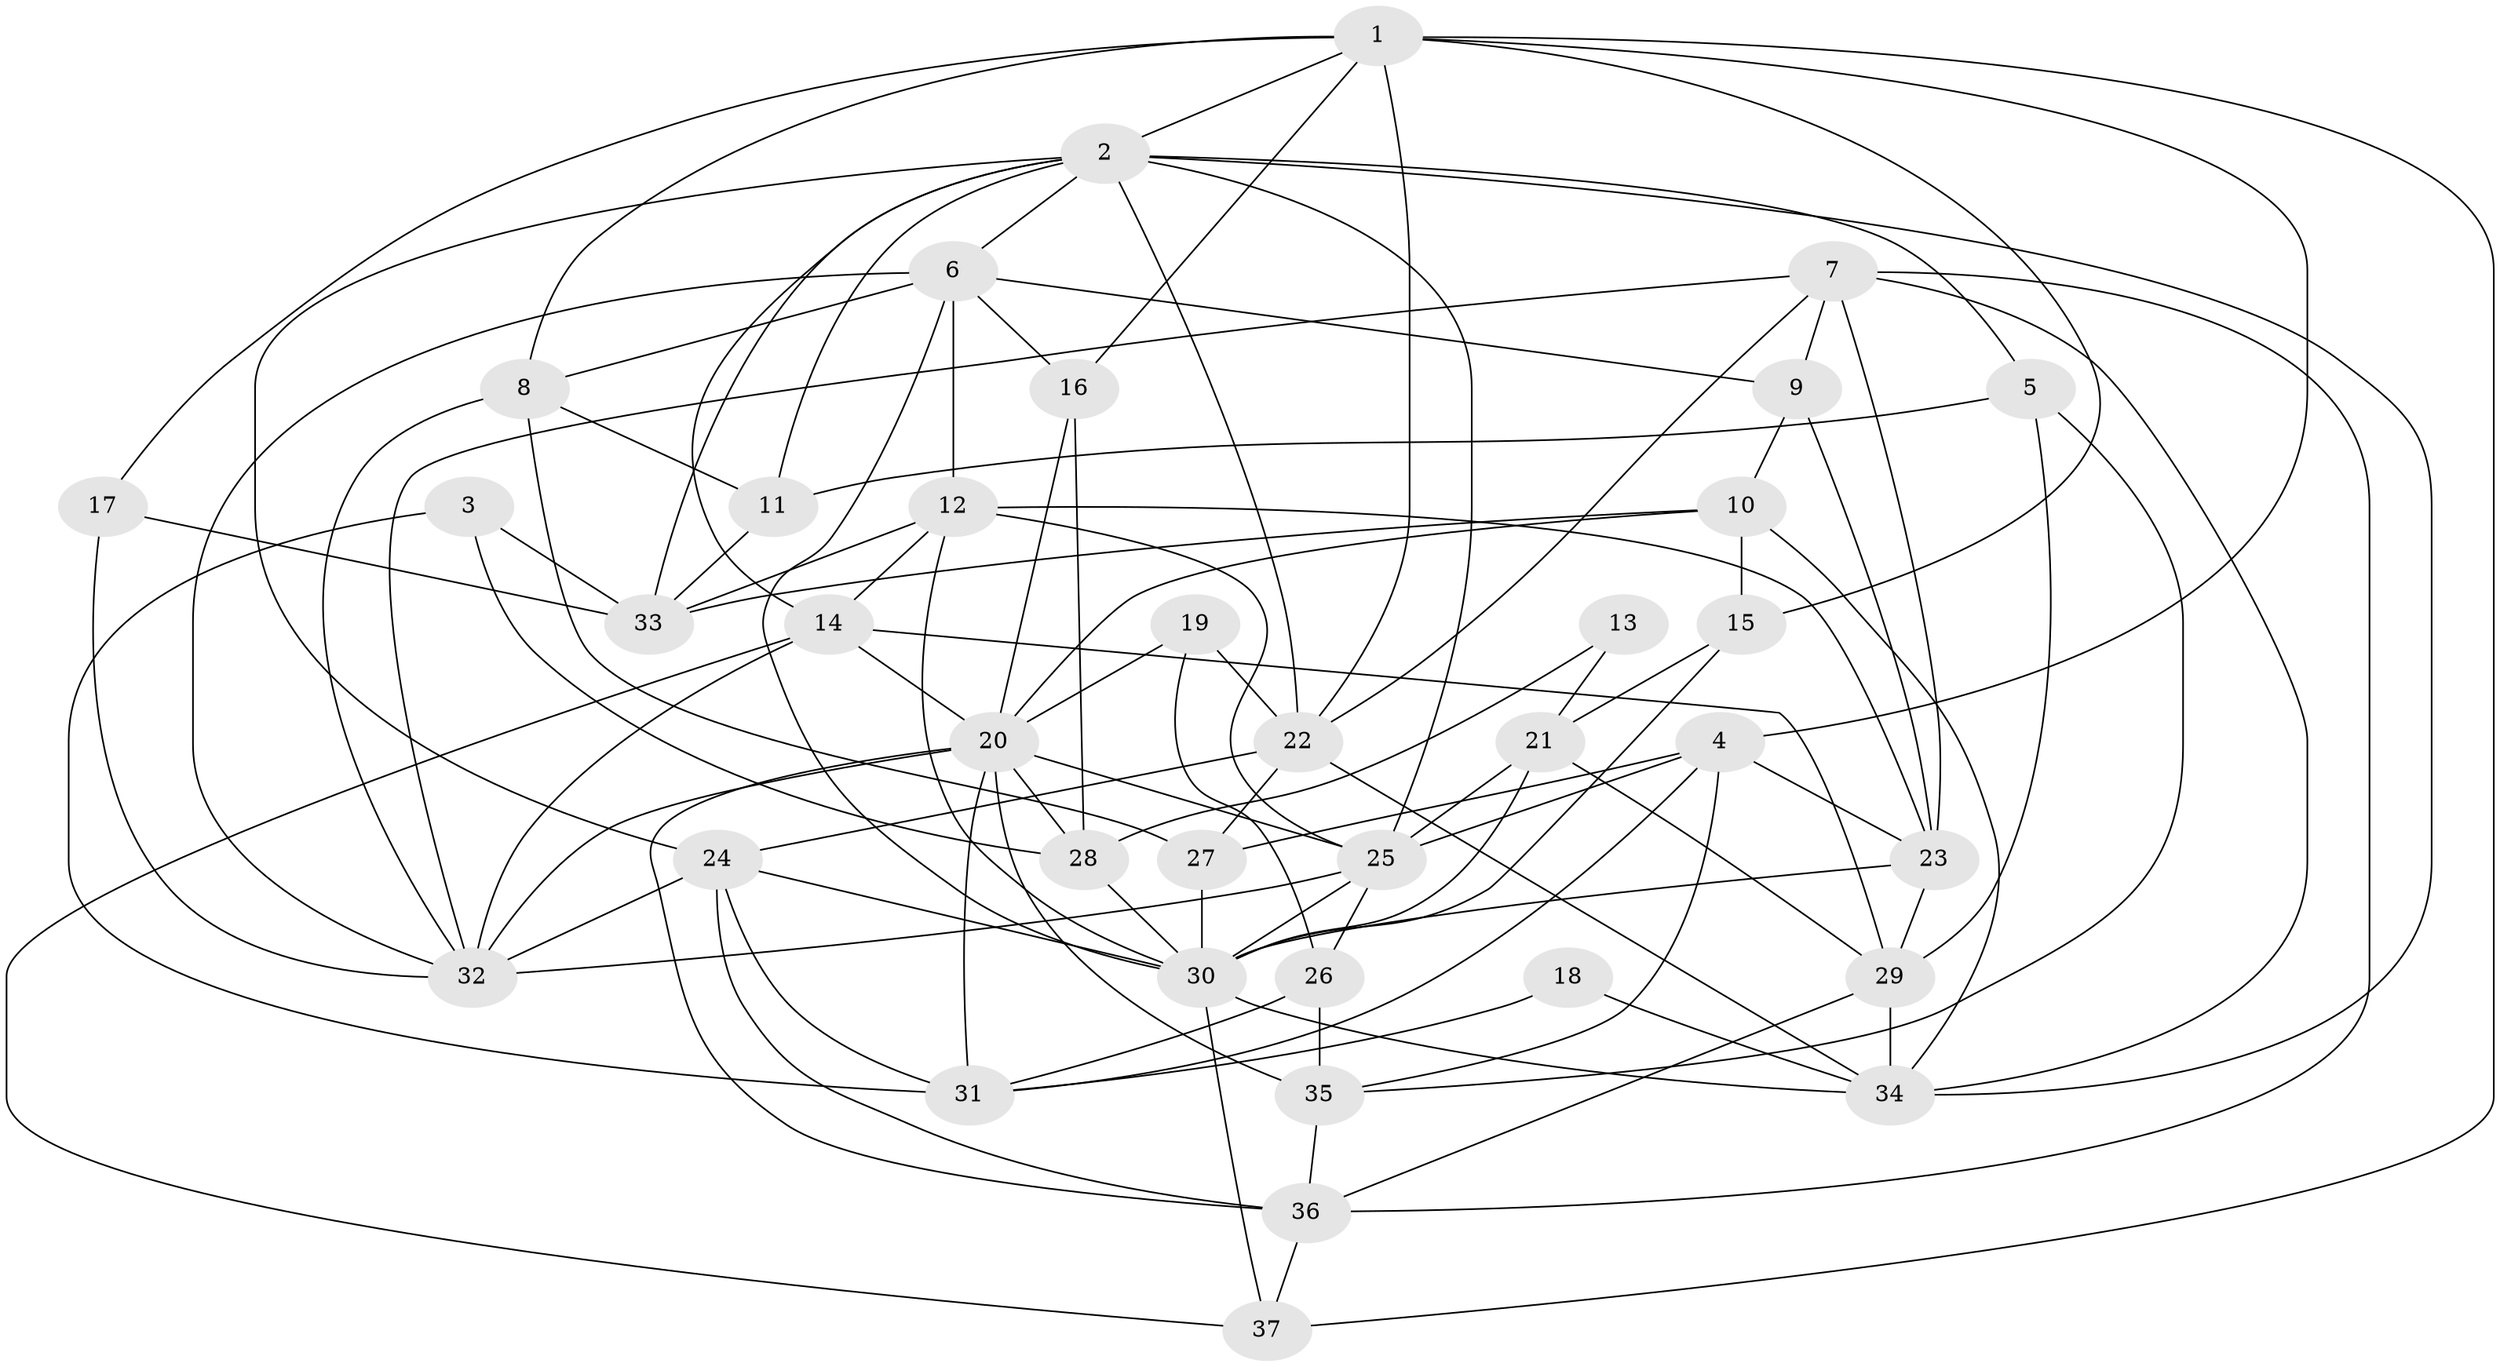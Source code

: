 // original degree distribution, {2: 0.1780821917808219, 5: 0.1095890410958904, 4: 0.3561643835616438, 3: 0.1780821917808219, 6: 0.1232876712328767, 7: 0.0410958904109589, 8: 0.0136986301369863}
// Generated by graph-tools (version 1.1) at 2025/26/03/09/25 03:26:11]
// undirected, 37 vertices, 103 edges
graph export_dot {
graph [start="1"]
  node [color=gray90,style=filled];
  1;
  2;
  3;
  4;
  5;
  6;
  7;
  8;
  9;
  10;
  11;
  12;
  13;
  14;
  15;
  16;
  17;
  18;
  19;
  20;
  21;
  22;
  23;
  24;
  25;
  26;
  27;
  28;
  29;
  30;
  31;
  32;
  33;
  34;
  35;
  36;
  37;
  1 -- 2 [weight=1.0];
  1 -- 4 [weight=1.0];
  1 -- 8 [weight=1.0];
  1 -- 15 [weight=1.0];
  1 -- 16 [weight=1.0];
  1 -- 17 [weight=1.0];
  1 -- 22 [weight=1.0];
  1 -- 37 [weight=1.0];
  2 -- 5 [weight=1.0];
  2 -- 6 [weight=1.0];
  2 -- 11 [weight=1.0];
  2 -- 14 [weight=1.0];
  2 -- 22 [weight=1.0];
  2 -- 24 [weight=1.0];
  2 -- 25 [weight=1.0];
  2 -- 33 [weight=1.0];
  2 -- 34 [weight=1.0];
  3 -- 28 [weight=1.0];
  3 -- 31 [weight=1.0];
  3 -- 33 [weight=1.0];
  4 -- 23 [weight=1.0];
  4 -- 25 [weight=2.0];
  4 -- 27 [weight=1.0];
  4 -- 31 [weight=1.0];
  4 -- 35 [weight=1.0];
  5 -- 11 [weight=1.0];
  5 -- 29 [weight=1.0];
  5 -- 35 [weight=1.0];
  6 -- 8 [weight=1.0];
  6 -- 9 [weight=1.0];
  6 -- 12 [weight=1.0];
  6 -- 16 [weight=1.0];
  6 -- 30 [weight=1.0];
  6 -- 32 [weight=1.0];
  7 -- 9 [weight=1.0];
  7 -- 22 [weight=1.0];
  7 -- 23 [weight=1.0];
  7 -- 32 [weight=1.0];
  7 -- 34 [weight=1.0];
  7 -- 36 [weight=1.0];
  8 -- 11 [weight=1.0];
  8 -- 27 [weight=1.0];
  8 -- 32 [weight=1.0];
  9 -- 10 [weight=1.0];
  9 -- 23 [weight=1.0];
  10 -- 15 [weight=1.0];
  10 -- 20 [weight=1.0];
  10 -- 33 [weight=1.0];
  10 -- 34 [weight=1.0];
  11 -- 33 [weight=1.0];
  12 -- 14 [weight=1.0];
  12 -- 23 [weight=1.0];
  12 -- 25 [weight=1.0];
  12 -- 30 [weight=1.0];
  12 -- 33 [weight=1.0];
  13 -- 21 [weight=1.0];
  13 -- 28 [weight=1.0];
  14 -- 20 [weight=1.0];
  14 -- 29 [weight=1.0];
  14 -- 32 [weight=1.0];
  14 -- 37 [weight=1.0];
  15 -- 21 [weight=1.0];
  15 -- 30 [weight=1.0];
  16 -- 20 [weight=1.0];
  16 -- 28 [weight=1.0];
  17 -- 32 [weight=1.0];
  17 -- 33 [weight=1.0];
  18 -- 31 [weight=1.0];
  18 -- 34 [weight=1.0];
  19 -- 20 [weight=1.0];
  19 -- 22 [weight=1.0];
  19 -- 26 [weight=1.0];
  20 -- 25 [weight=1.0];
  20 -- 28 [weight=1.0];
  20 -- 31 [weight=1.0];
  20 -- 32 [weight=1.0];
  20 -- 35 [weight=1.0];
  20 -- 36 [weight=1.0];
  21 -- 25 [weight=1.0];
  21 -- 29 [weight=1.0];
  21 -- 30 [weight=1.0];
  22 -- 24 [weight=1.0];
  22 -- 27 [weight=1.0];
  22 -- 34 [weight=1.0];
  23 -- 29 [weight=2.0];
  23 -- 30 [weight=1.0];
  24 -- 30 [weight=2.0];
  24 -- 31 [weight=1.0];
  24 -- 32 [weight=1.0];
  24 -- 36 [weight=1.0];
  25 -- 26 [weight=1.0];
  25 -- 30 [weight=1.0];
  25 -- 32 [weight=1.0];
  26 -- 31 [weight=1.0];
  26 -- 35 [weight=1.0];
  27 -- 30 [weight=1.0];
  28 -- 30 [weight=1.0];
  29 -- 34 [weight=2.0];
  29 -- 36 [weight=1.0];
  30 -- 34 [weight=1.0];
  30 -- 37 [weight=1.0];
  35 -- 36 [weight=1.0];
  36 -- 37 [weight=1.0];
}
